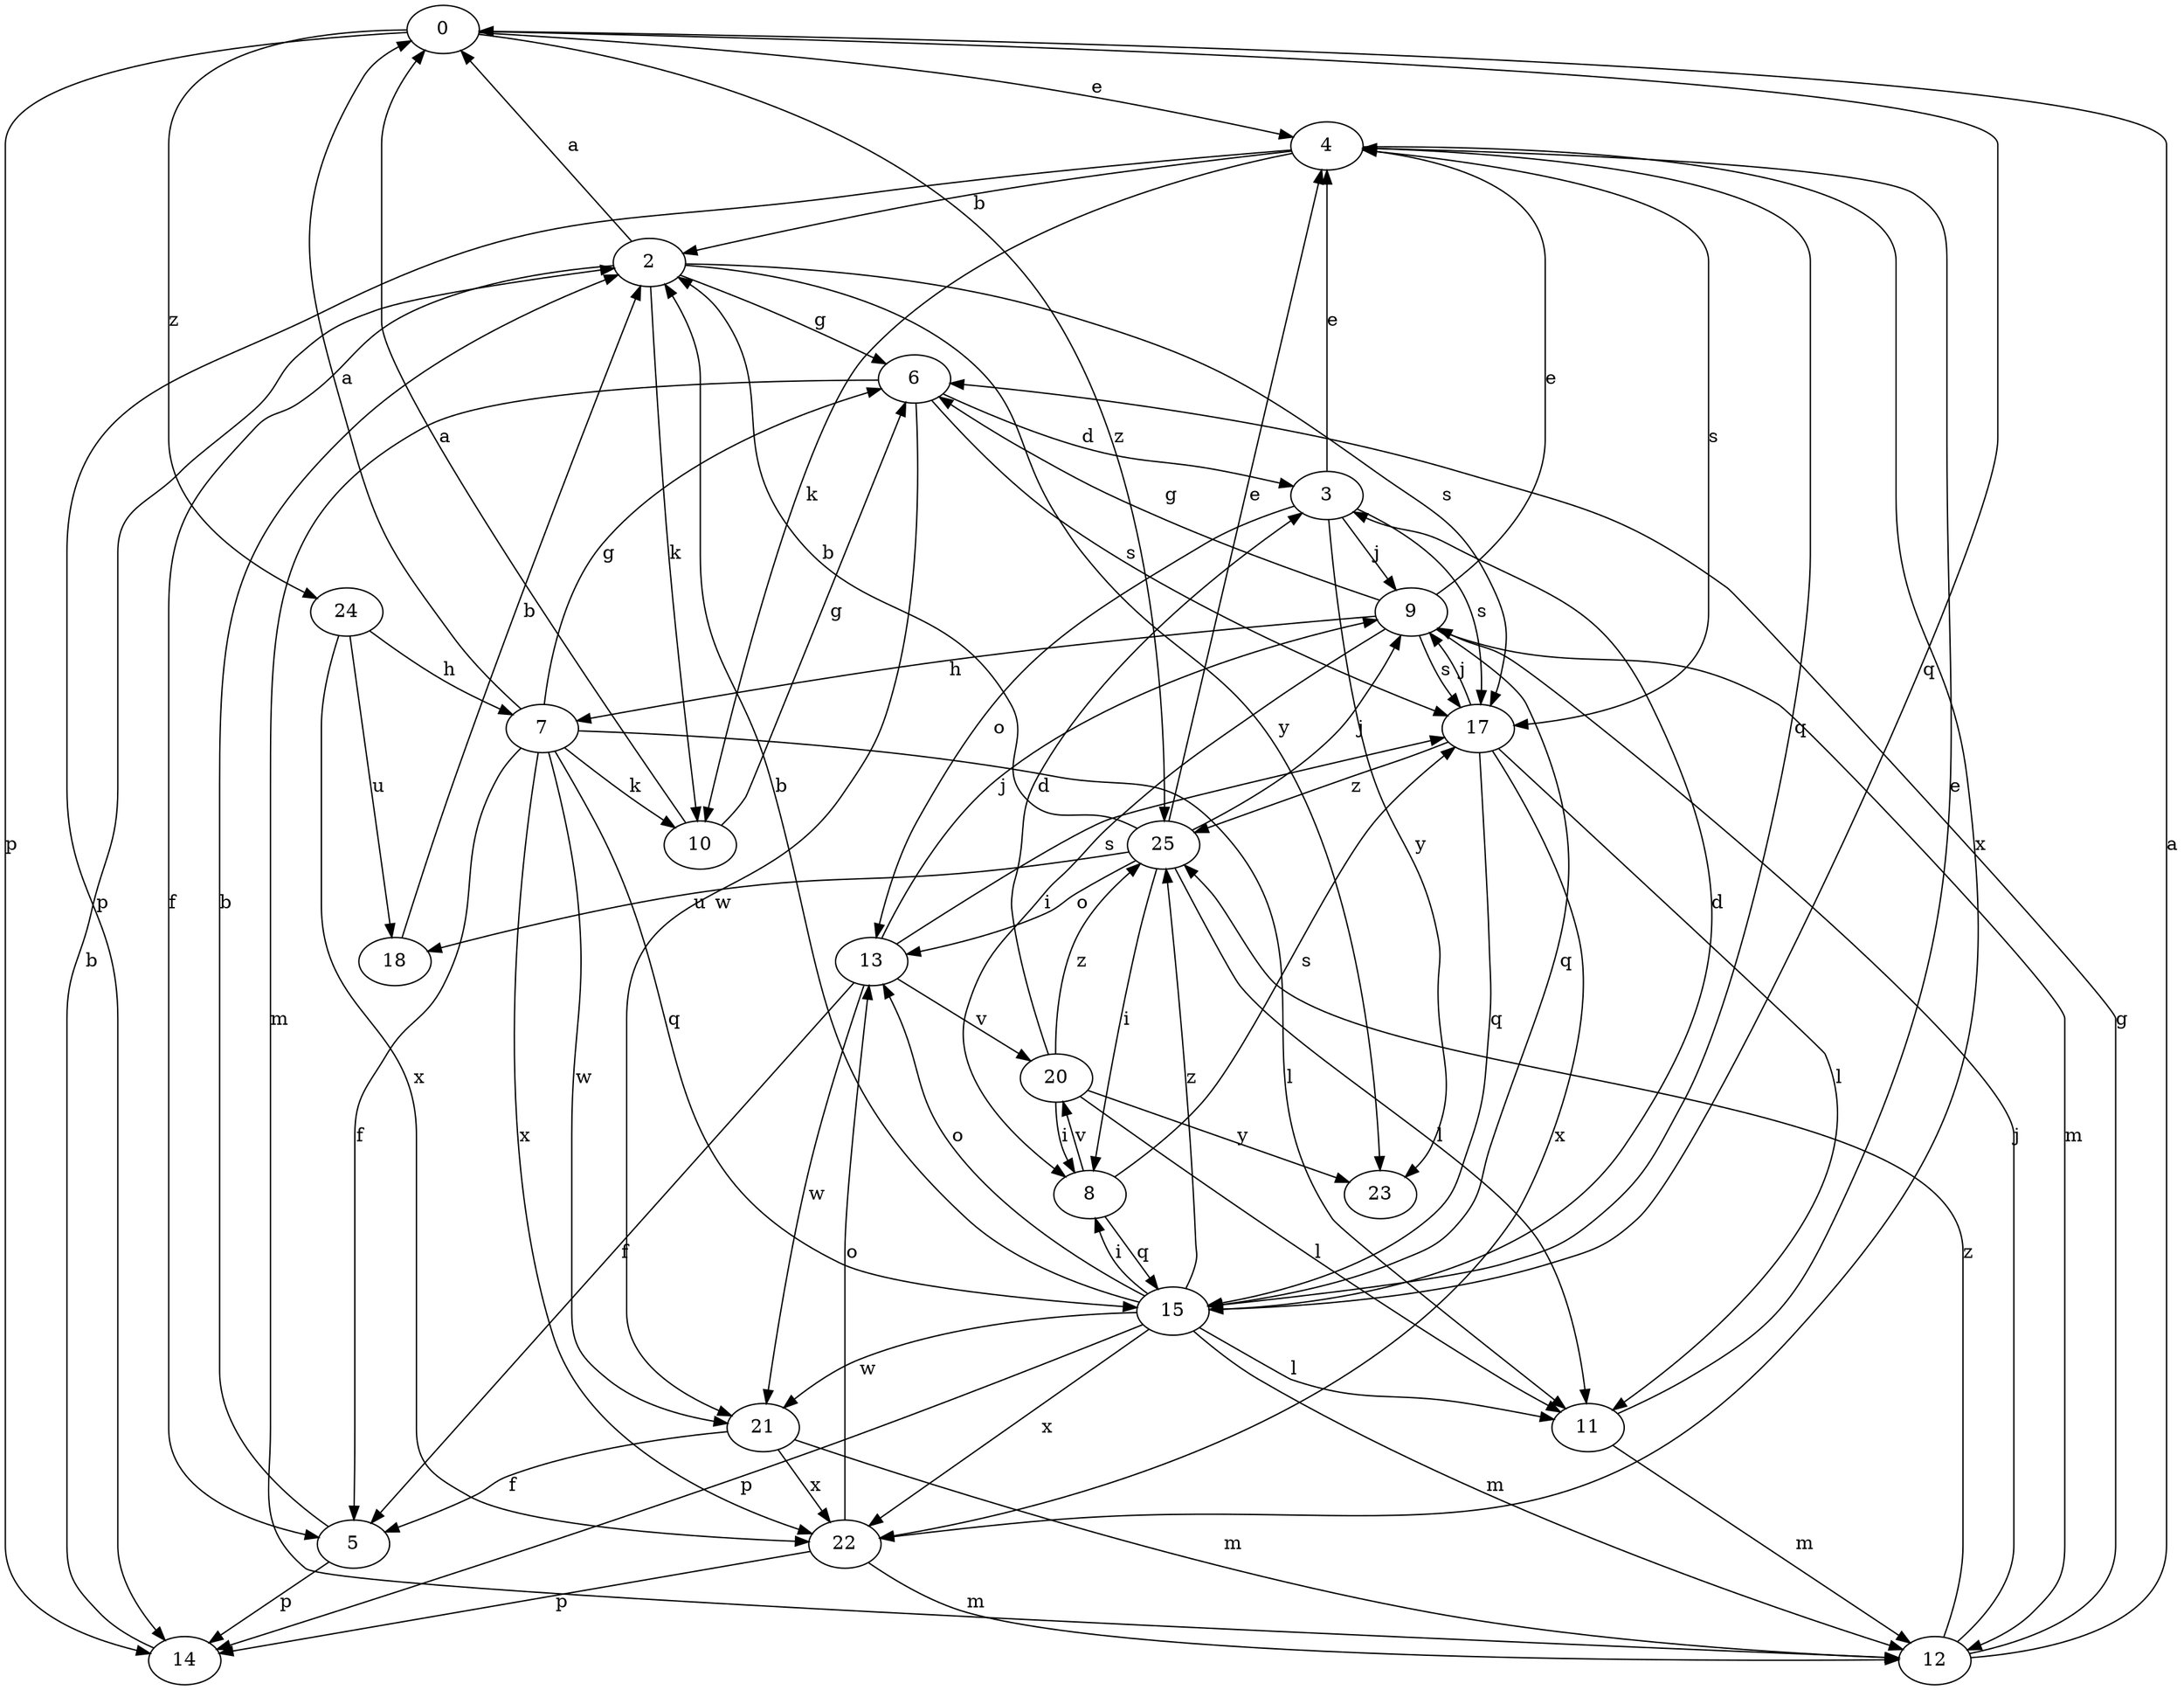 strict digraph  {
0;
2;
3;
4;
5;
6;
7;
8;
9;
10;
11;
12;
13;
14;
15;
17;
18;
20;
21;
22;
23;
24;
25;
0 -> 4  [label=e];
0 -> 14  [label=p];
0 -> 15  [label=q];
0 -> 24  [label=z];
0 -> 25  [label=z];
2 -> 0  [label=a];
2 -> 5  [label=f];
2 -> 6  [label=g];
2 -> 10  [label=k];
2 -> 17  [label=s];
2 -> 23  [label=y];
3 -> 4  [label=e];
3 -> 9  [label=j];
3 -> 13  [label=o];
3 -> 17  [label=s];
3 -> 23  [label=y];
4 -> 2  [label=b];
4 -> 10  [label=k];
4 -> 14  [label=p];
4 -> 15  [label=q];
4 -> 17  [label=s];
4 -> 22  [label=x];
5 -> 2  [label=b];
5 -> 14  [label=p];
6 -> 3  [label=d];
6 -> 12  [label=m];
6 -> 17  [label=s];
6 -> 21  [label=w];
7 -> 0  [label=a];
7 -> 5  [label=f];
7 -> 6  [label=g];
7 -> 10  [label=k];
7 -> 11  [label=l];
7 -> 15  [label=q];
7 -> 21  [label=w];
7 -> 22  [label=x];
8 -> 15  [label=q];
8 -> 17  [label=s];
8 -> 20  [label=v];
9 -> 4  [label=e];
9 -> 6  [label=g];
9 -> 7  [label=h];
9 -> 8  [label=i];
9 -> 12  [label=m];
9 -> 15  [label=q];
9 -> 17  [label=s];
10 -> 0  [label=a];
10 -> 6  [label=g];
11 -> 4  [label=e];
11 -> 12  [label=m];
12 -> 0  [label=a];
12 -> 6  [label=g];
12 -> 9  [label=j];
12 -> 25  [label=z];
13 -> 5  [label=f];
13 -> 9  [label=j];
13 -> 17  [label=s];
13 -> 20  [label=v];
13 -> 21  [label=w];
14 -> 2  [label=b];
15 -> 2  [label=b];
15 -> 3  [label=d];
15 -> 8  [label=i];
15 -> 11  [label=l];
15 -> 12  [label=m];
15 -> 13  [label=o];
15 -> 14  [label=p];
15 -> 21  [label=w];
15 -> 22  [label=x];
15 -> 25  [label=z];
17 -> 9  [label=j];
17 -> 11  [label=l];
17 -> 15  [label=q];
17 -> 22  [label=x];
17 -> 25  [label=z];
18 -> 2  [label=b];
20 -> 3  [label=d];
20 -> 8  [label=i];
20 -> 11  [label=l];
20 -> 23  [label=y];
20 -> 25  [label=z];
21 -> 5  [label=f];
21 -> 12  [label=m];
21 -> 22  [label=x];
22 -> 12  [label=m];
22 -> 13  [label=o];
22 -> 14  [label=p];
24 -> 7  [label=h];
24 -> 18  [label=u];
24 -> 22  [label=x];
25 -> 2  [label=b];
25 -> 4  [label=e];
25 -> 8  [label=i];
25 -> 9  [label=j];
25 -> 11  [label=l];
25 -> 13  [label=o];
25 -> 18  [label=u];
}
